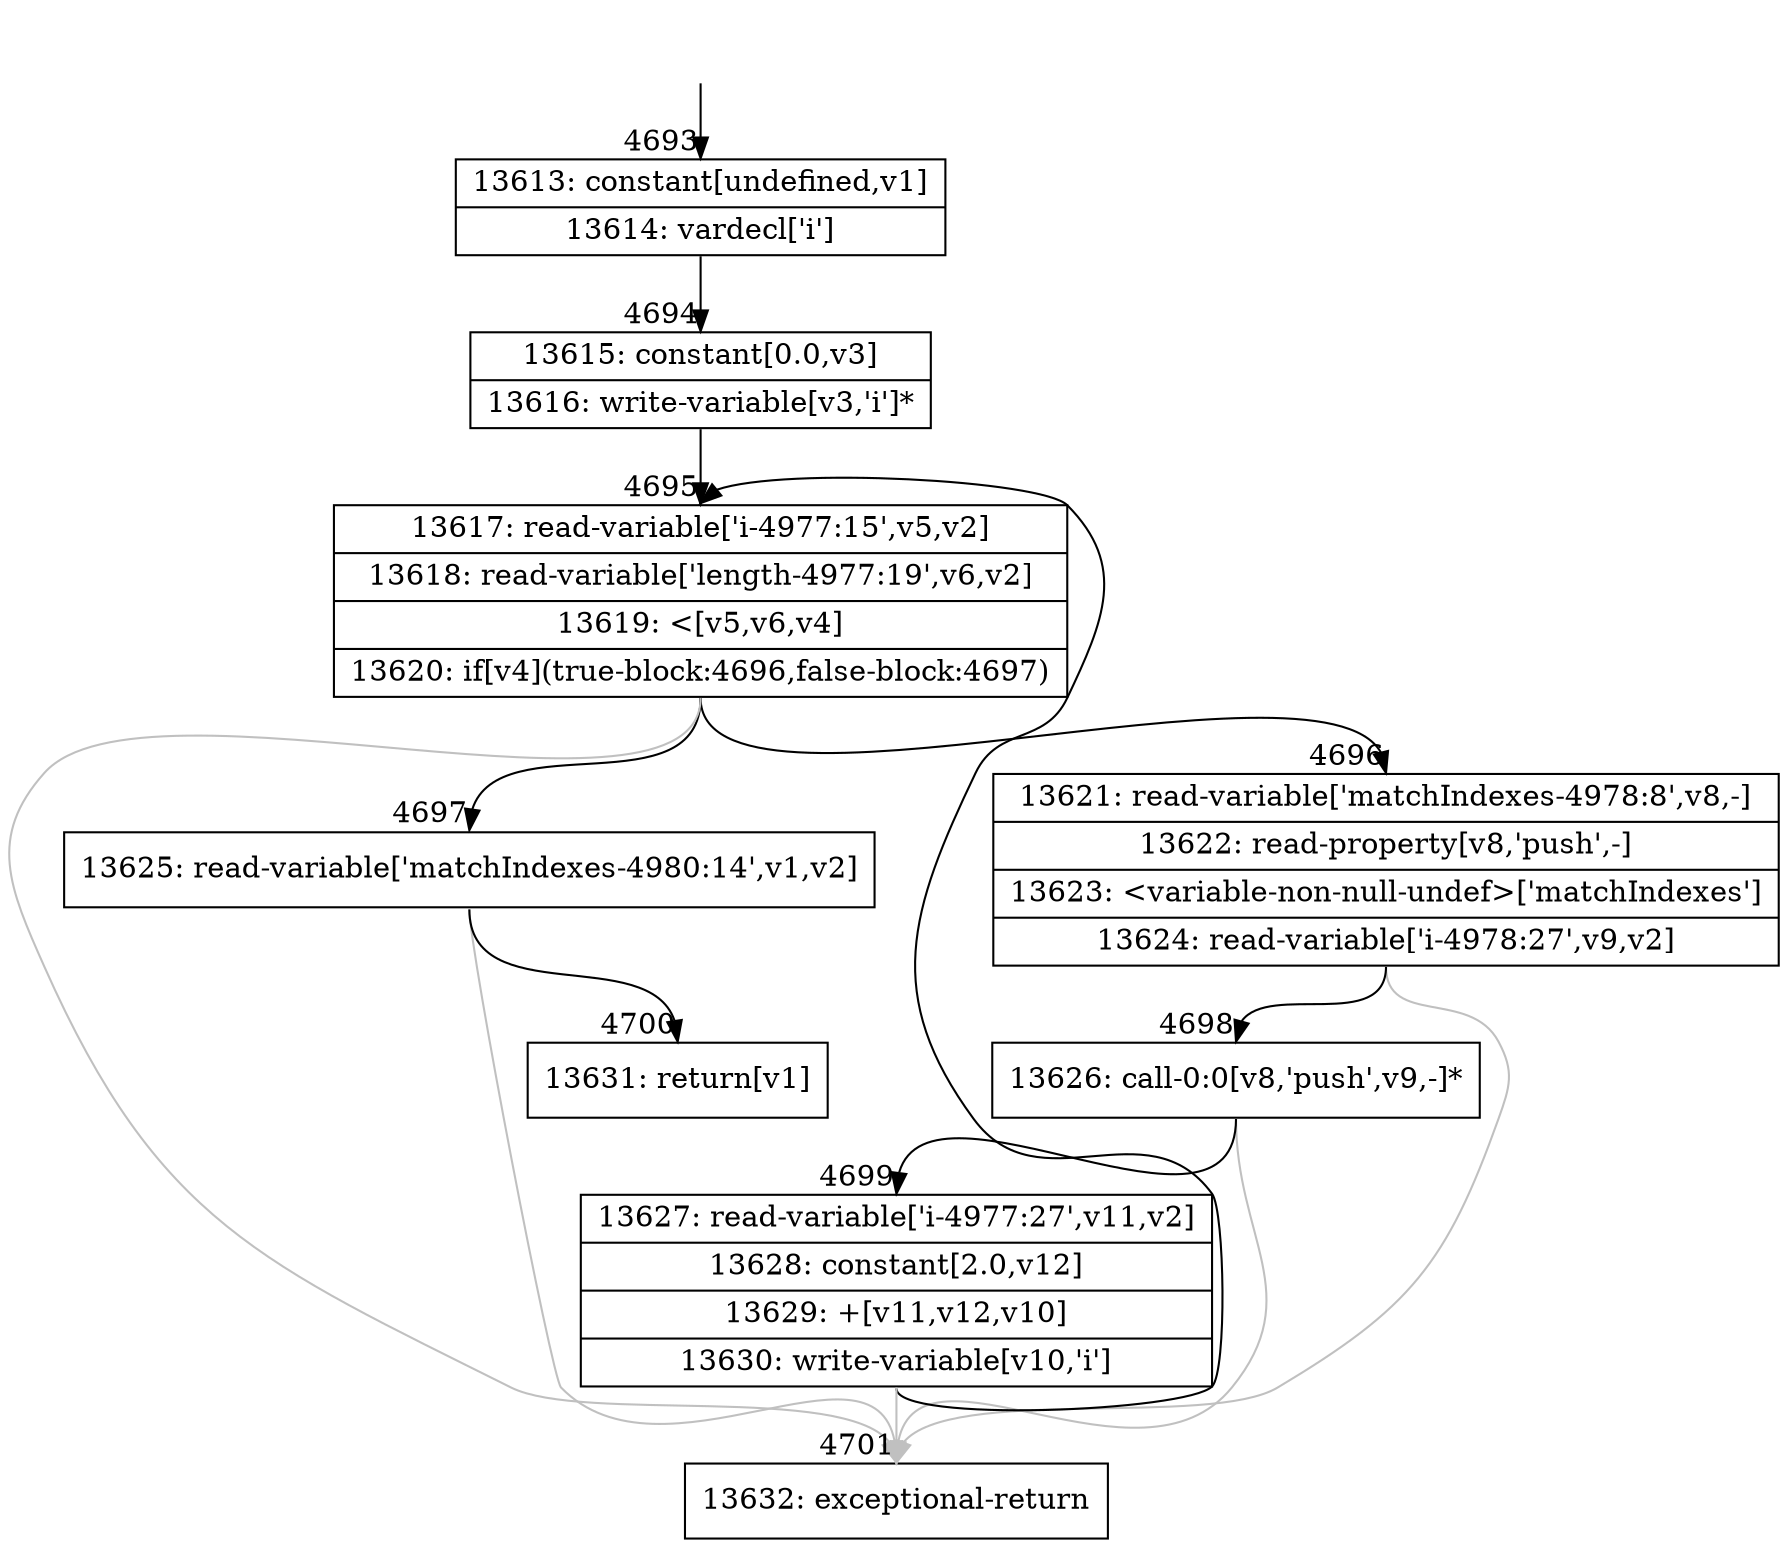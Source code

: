 digraph {
rankdir="TD"
BB_entry314[shape=none,label=""];
BB_entry314 -> BB4693 [tailport=s, headport=n, headlabel="    4693"]
BB4693 [shape=record label="{13613: constant[undefined,v1]|13614: vardecl['i']}" ] 
BB4693 -> BB4694 [tailport=s, headport=n, headlabel="      4694"]
BB4694 [shape=record label="{13615: constant[0.0,v3]|13616: write-variable[v3,'i']*}" ] 
BB4694 -> BB4695 [tailport=s, headport=n, headlabel="      4695"]
BB4695 [shape=record label="{13617: read-variable['i-4977:15',v5,v2]|13618: read-variable['length-4977:19',v6,v2]|13619: \<[v5,v6,v4]|13620: if[v4](true-block:4696,false-block:4697)}" ] 
BB4695 -> BB4696 [tailport=s, headport=n, headlabel="      4696"]
BB4695 -> BB4697 [tailport=s, headport=n, headlabel="      4697"]
BB4695 -> BB4701 [tailport=s, headport=n, color=gray, headlabel="      4701"]
BB4696 [shape=record label="{13621: read-variable['matchIndexes-4978:8',v8,-]|13622: read-property[v8,'push',-]|13623: \<variable-non-null-undef\>['matchIndexes']|13624: read-variable['i-4978:27',v9,v2]}" ] 
BB4696 -> BB4698 [tailport=s, headport=n, headlabel="      4698"]
BB4696 -> BB4701 [tailport=s, headport=n, color=gray]
BB4697 [shape=record label="{13625: read-variable['matchIndexes-4980:14',v1,v2]}" ] 
BB4697 -> BB4700 [tailport=s, headport=n, headlabel="      4700"]
BB4697 -> BB4701 [tailport=s, headport=n, color=gray]
BB4698 [shape=record label="{13626: call-0:0[v8,'push',v9,-]*}" ] 
BB4698 -> BB4699 [tailport=s, headport=n, headlabel="      4699"]
BB4698 -> BB4701 [tailport=s, headport=n, color=gray]
BB4699 [shape=record label="{13627: read-variable['i-4977:27',v11,v2]|13628: constant[2.0,v12]|13629: +[v11,v12,v10]|13630: write-variable[v10,'i']}" ] 
BB4699 -> BB4695 [tailport=s, headport=n]
BB4699 -> BB4701 [tailport=s, headport=n, color=gray]
BB4700 [shape=record label="{13631: return[v1]}" ] 
BB4701 [shape=record label="{13632: exceptional-return}" ] 
}
